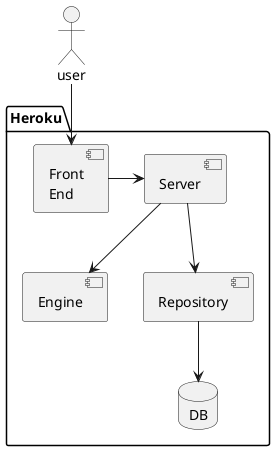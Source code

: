 @startuml

actor user

package Heroku {
component frontend as "Front\nEnd"
component server as "Server"
component engine as "Engine"
database DB
component repo as "Repository"

frontend -> server
server --> engine
server --> repo
repo --> DB
}


user --> frontend



@enduml